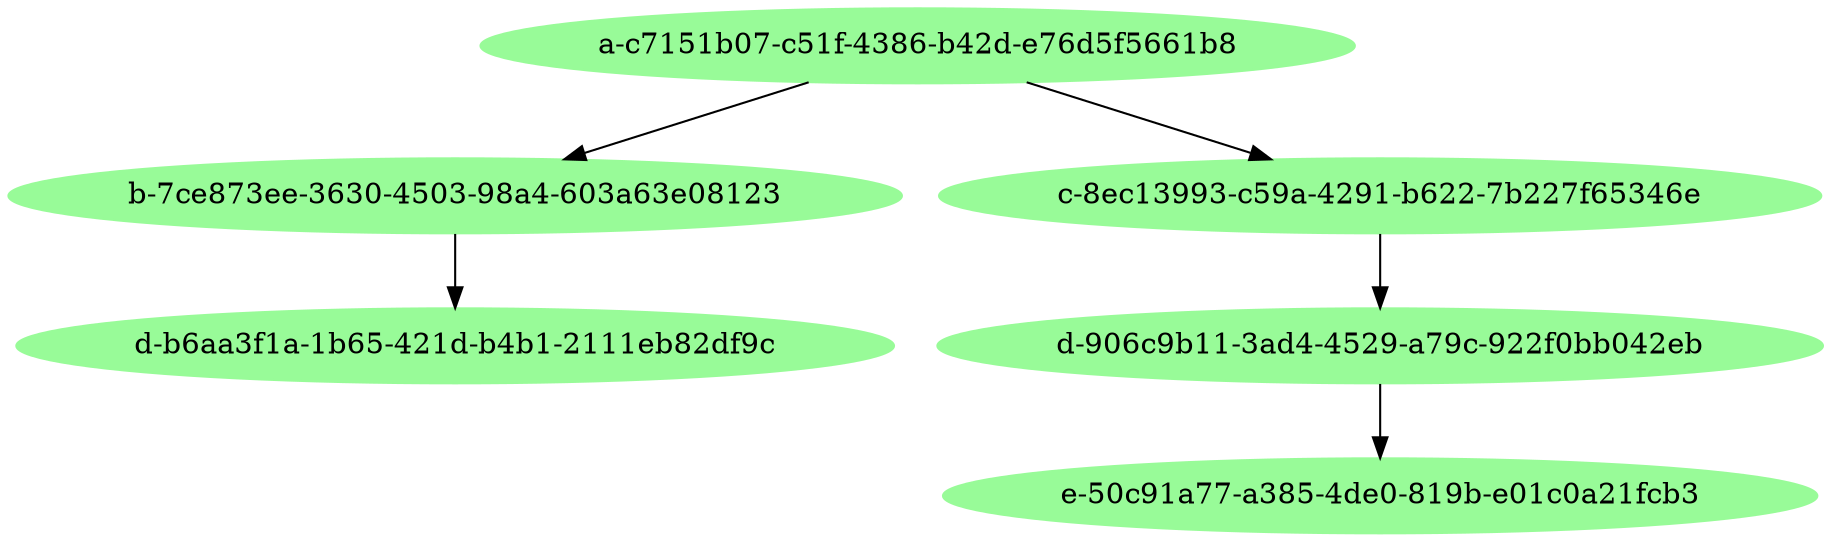 digraph {
	"a-c7151b07-c51f-4386-b42d-e76d5f5661b8" [color=palegreen style=filled]
	"a-c7151b07-c51f-4386-b42d-e76d5f5661b8" -> "b-7ce873ee-3630-4503-98a4-603a63e08123"
	"a-c7151b07-c51f-4386-b42d-e76d5f5661b8" -> "c-8ec13993-c59a-4291-b622-7b227f65346e"
	"b-7ce873ee-3630-4503-98a4-603a63e08123" [color=palegreen style=filled]
	"b-7ce873ee-3630-4503-98a4-603a63e08123" -> "d-b6aa3f1a-1b65-421d-b4b1-2111eb82df9c"
	"d-b6aa3f1a-1b65-421d-b4b1-2111eb82df9c" [color=palegreen style=filled]
	"c-8ec13993-c59a-4291-b622-7b227f65346e" [color=palegreen style=filled]
	"c-8ec13993-c59a-4291-b622-7b227f65346e" -> "d-906c9b11-3ad4-4529-a79c-922f0bb042eb"
	"e-50c91a77-a385-4de0-819b-e01c0a21fcb3" [color=palegreen style=filled]
	"d-906c9b11-3ad4-4529-a79c-922f0bb042eb" [color=palegreen style=filled]
	"d-906c9b11-3ad4-4529-a79c-922f0bb042eb" -> "e-50c91a77-a385-4de0-819b-e01c0a21fcb3"
}
